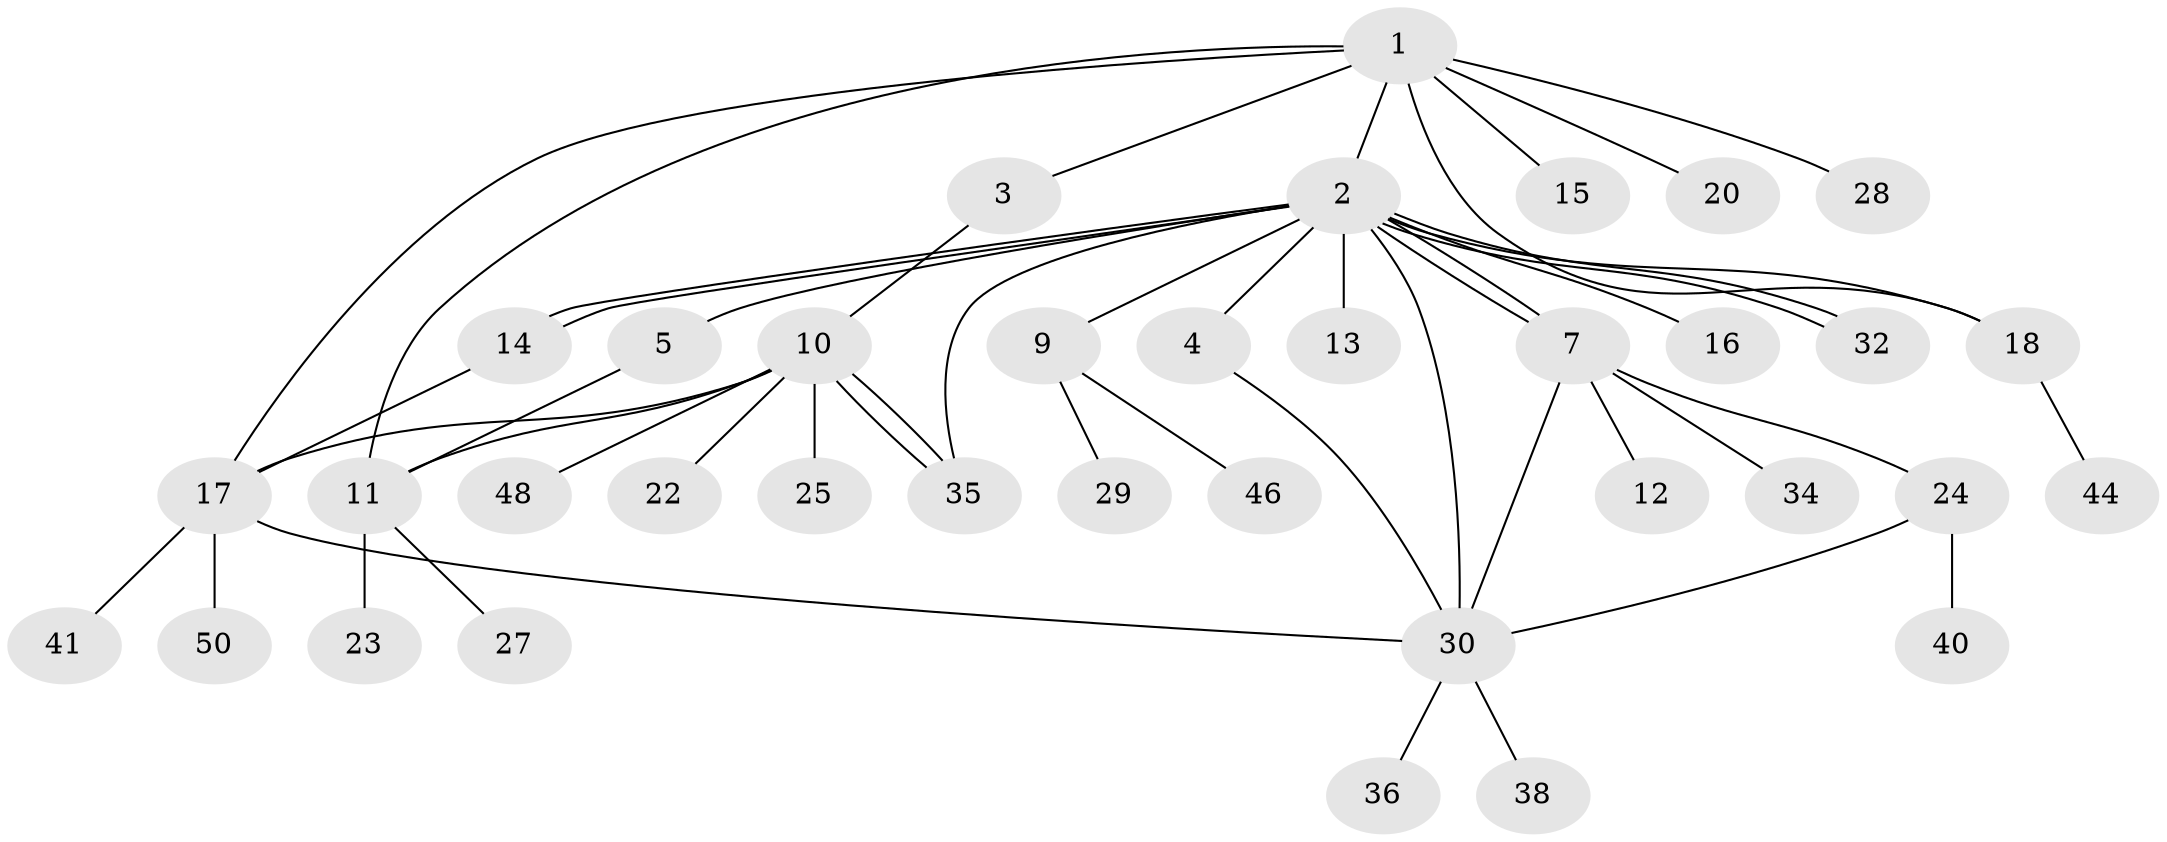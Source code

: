 // original degree distribution, {7: 0.0392156862745098, 17: 0.0196078431372549, 2: 0.17647058823529413, 3: 0.0784313725490196, 6: 0.0196078431372549, 4: 0.11764705882352941, 8: 0.0196078431372549, 5: 0.0196078431372549, 1: 0.5098039215686274}
// Generated by graph-tools (version 1.1) at 2025/41/03/06/25 10:41:51]
// undirected, 36 vertices, 49 edges
graph export_dot {
graph [start="1"]
  node [color=gray90,style=filled];
  1 [super="+6"];
  2 [super="+51"];
  3;
  4;
  5 [super="+39"];
  7 [super="+8"];
  9 [super="+47"];
  10 [super="+45"];
  11 [super="+26"];
  12;
  13 [super="+31"];
  14 [super="+19"];
  15;
  16;
  17 [super="+42"];
  18 [super="+21"];
  20;
  22;
  23;
  24 [super="+49"];
  25;
  27;
  28 [super="+33"];
  29;
  30 [super="+37"];
  32;
  34;
  35;
  36;
  38 [super="+43"];
  40;
  41;
  44;
  46;
  48;
  50;
  1 -- 2;
  1 -- 3;
  1 -- 18;
  1 -- 20;
  1 -- 28;
  1 -- 17;
  1 -- 11;
  1 -- 15;
  2 -- 4;
  2 -- 5;
  2 -- 7 [weight=2];
  2 -- 7;
  2 -- 9;
  2 -- 13;
  2 -- 14;
  2 -- 14;
  2 -- 16;
  2 -- 18;
  2 -- 30;
  2 -- 32;
  2 -- 32;
  2 -- 35;
  3 -- 10;
  4 -- 30;
  5 -- 11;
  7 -- 34;
  7 -- 24;
  7 -- 12;
  7 -- 30;
  9 -- 29;
  9 -- 46;
  10 -- 17;
  10 -- 22;
  10 -- 25;
  10 -- 35;
  10 -- 35;
  10 -- 48;
  10 -- 11;
  11 -- 23;
  11 -- 27;
  14 -- 17;
  17 -- 41;
  17 -- 50;
  17 -- 30;
  18 -- 44;
  24 -- 30;
  24 -- 40;
  30 -- 36;
  30 -- 38;
}
